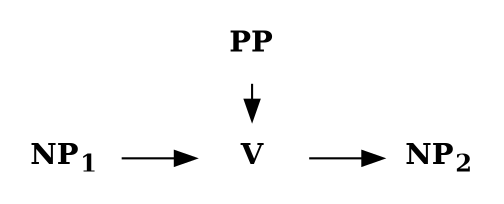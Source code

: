 digraph{
rankdir=LR
{rank=same; N2 N4}
N1 [ label=<<B>NP<SUB>1</SUB></B>> shape=none ]
N2 [ label=<<B>V</B>> shape=none ]
N3 [ label=<<B>NP<SUB>2</SUB></B>> shape=none ]
N4 [ label=<<B>PP</B>>, shape=none ]
N1 -> N2 -> N3
N4 -> N2
}
